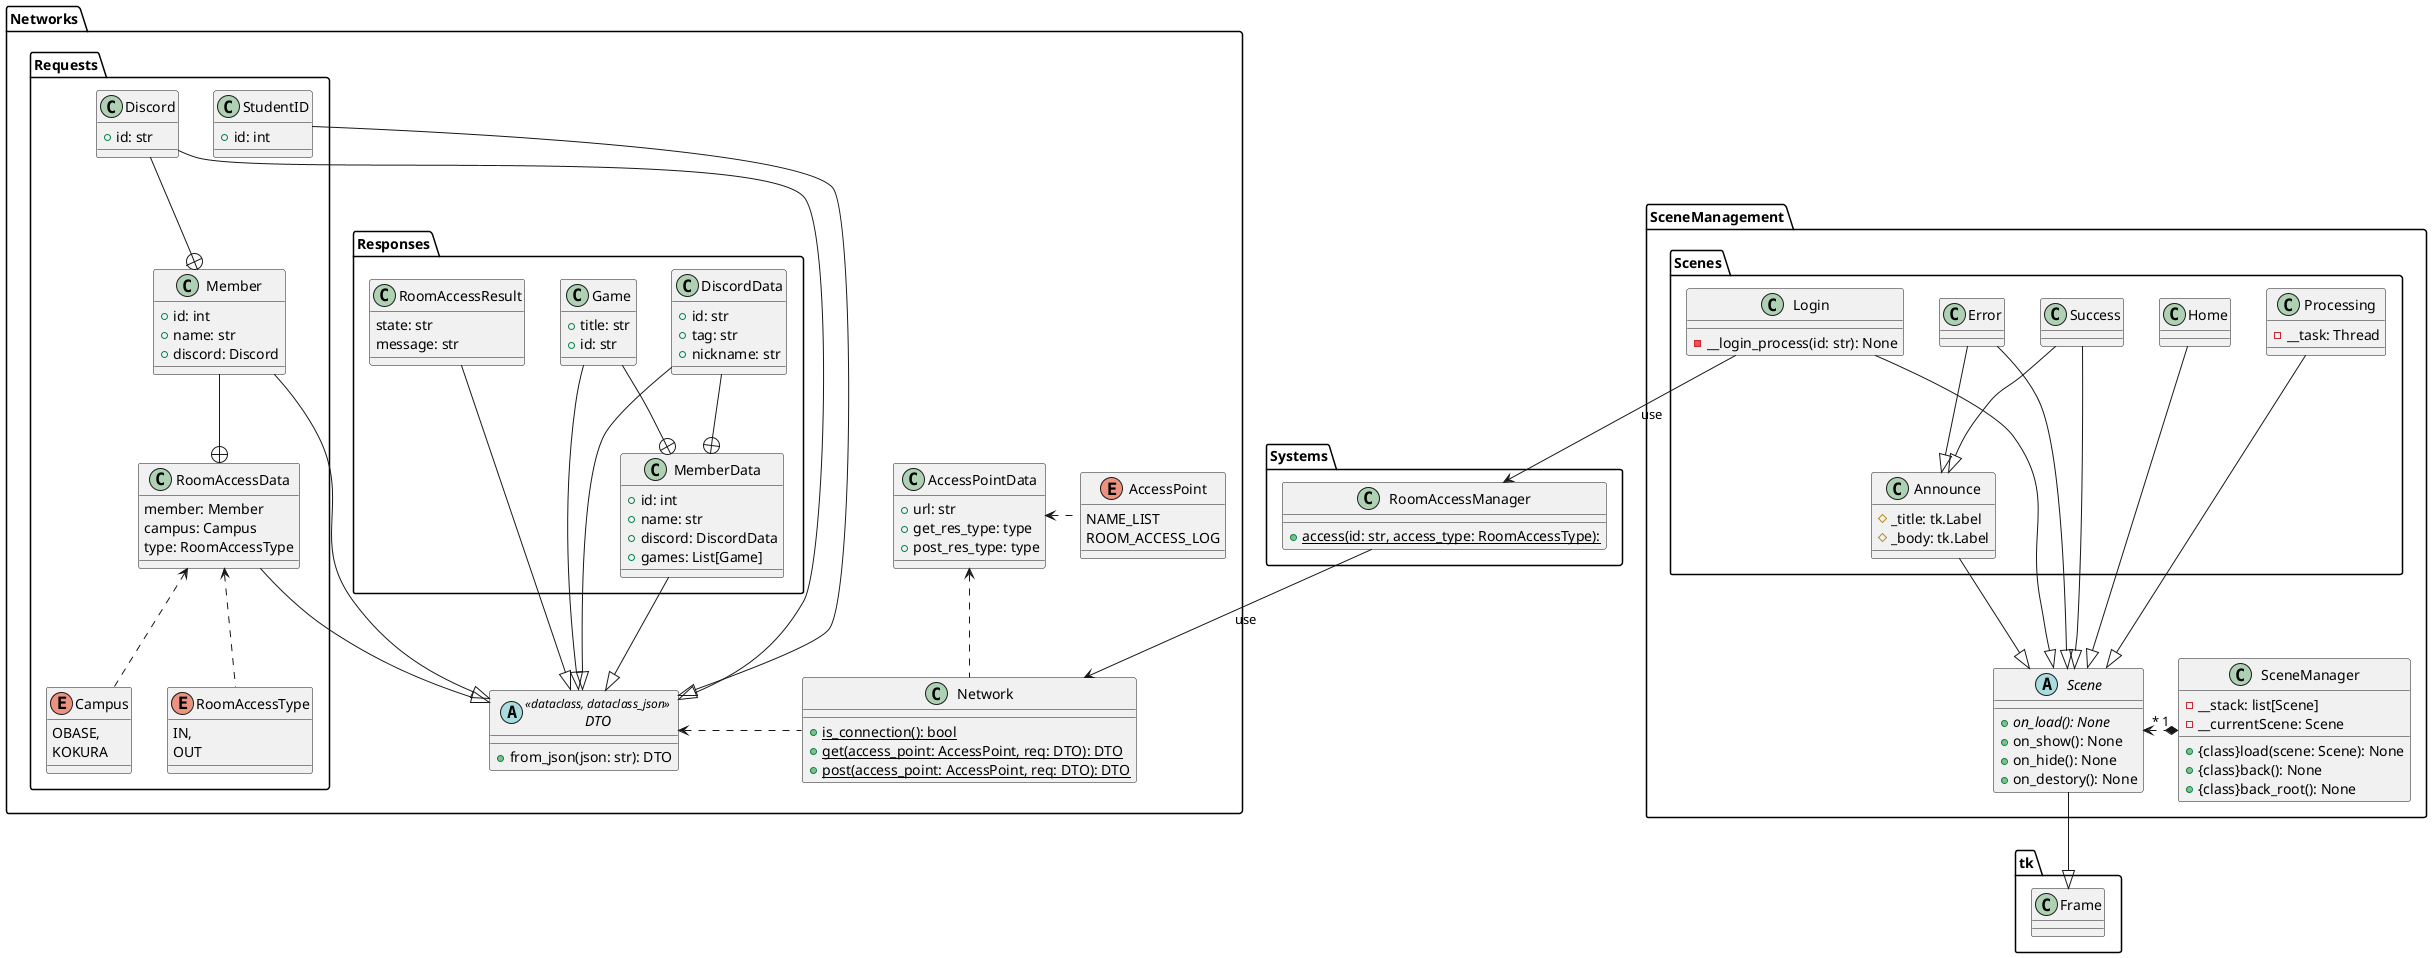 @startuml AllClass

package Networks
{
    enum AccessPoint
    {
        NAME_LIST
        ROOM_ACCESS_LOG
    }

    class AccessPointData
    {
        +url: str
        +get_res_type: type
        +post_res_type: type
    }

    abstract DTO<<dataclass, dataclass_json>>
    {
        +from_json(json: str): DTO
    }

    class Network
    {
        +{static}is_connection(): bool
        +{static}get(access_point: AccessPoint, req: DTO): DTO
        +{static}post(access_point: AccessPoint, req: DTO): DTO
    }

    package Requests
    {
        enum Campus
        {
            OBASE,
            KOKURA
        }

        enum RoomAccessType
        {
            IN,
            OUT
        }

        class Discord 
        {
            +id: str
        }

        class Member 
        {
            +id: int
            +name: str
            +discord: Discord
        }

        class RoomAccessData 
        {
            member: Member
            campus: Campus
            type: RoomAccessType
        }

        class StudentID 
        {
            +id: int
        }
    }

    package Responses
    {
        class DiscordData 
        {
            +id: str
            +tag: str
            +nickname: str
        }

        class Game 
        {
            +title: str
            +id: str
        }

        class MemberData
        {
            +id: int
            +name: str
            +discord: DiscordData
            +games: List[Game]
        }

        class RoomAccessResult
        {
            state: str
            message: str
        }
    }
}

package SceneManagement
{
    class SceneManager
    {
        -__stack: list[Scene]
        -__currentScene: Scene
        +{class}load(scene: Scene): None
        +{class}back(): None
        +{class}back_root(): None
    }

    abstract Scene
    {
        +{abstract}on_load(): None
        +on_show(): None
        +on_hide(): None
        +on_destory(): None
    }

    package Scenes
    {
        class Announce
        {
            #_title: tk.Label
            #_body: tk.Label
        }
        class Error
        class Home
        class Login
        {
            -__login_process(id: str): None
        }
        class Processing
        {
            -__task: Thread
        }
        class Success
    }
}
package Systems
{
    class RoomAccessManager
    {
        +{static}access(id: str, access_type: RoomAccessType): 
    }
}

Scene --|> tk.Frame
Announce --|> Scene
Error --|> Scene
Home --|> Scene
Login --|> Scene
Processing --|> Scene
Success --|> Scene
Error --|> Announce
Success --|> Announce

RoomAccessData --|> DTO
StudentID --|> DTO
MemberData --|> DTO
DiscordData --|> DTO
Game --|> DTO
RoomAccessResult --|> DTO
Member --|> DTO
Discord --|> DTO

Network .left.> DTO
Network .up.> AccessPointData
AccessPoint .left.> AccessPointData
RoomAccessType .up.> RoomAccessData
Campus .up.> RoomAccessData

SceneManager "1" *.left.> "*" Scene

Game --+ MemberData
DiscordData --+ MemberData
Member --+ RoomAccessData
Discord --+ Member

Login --> RoomAccessManager : use
RoomAccessManager --> Network : use

@enduml